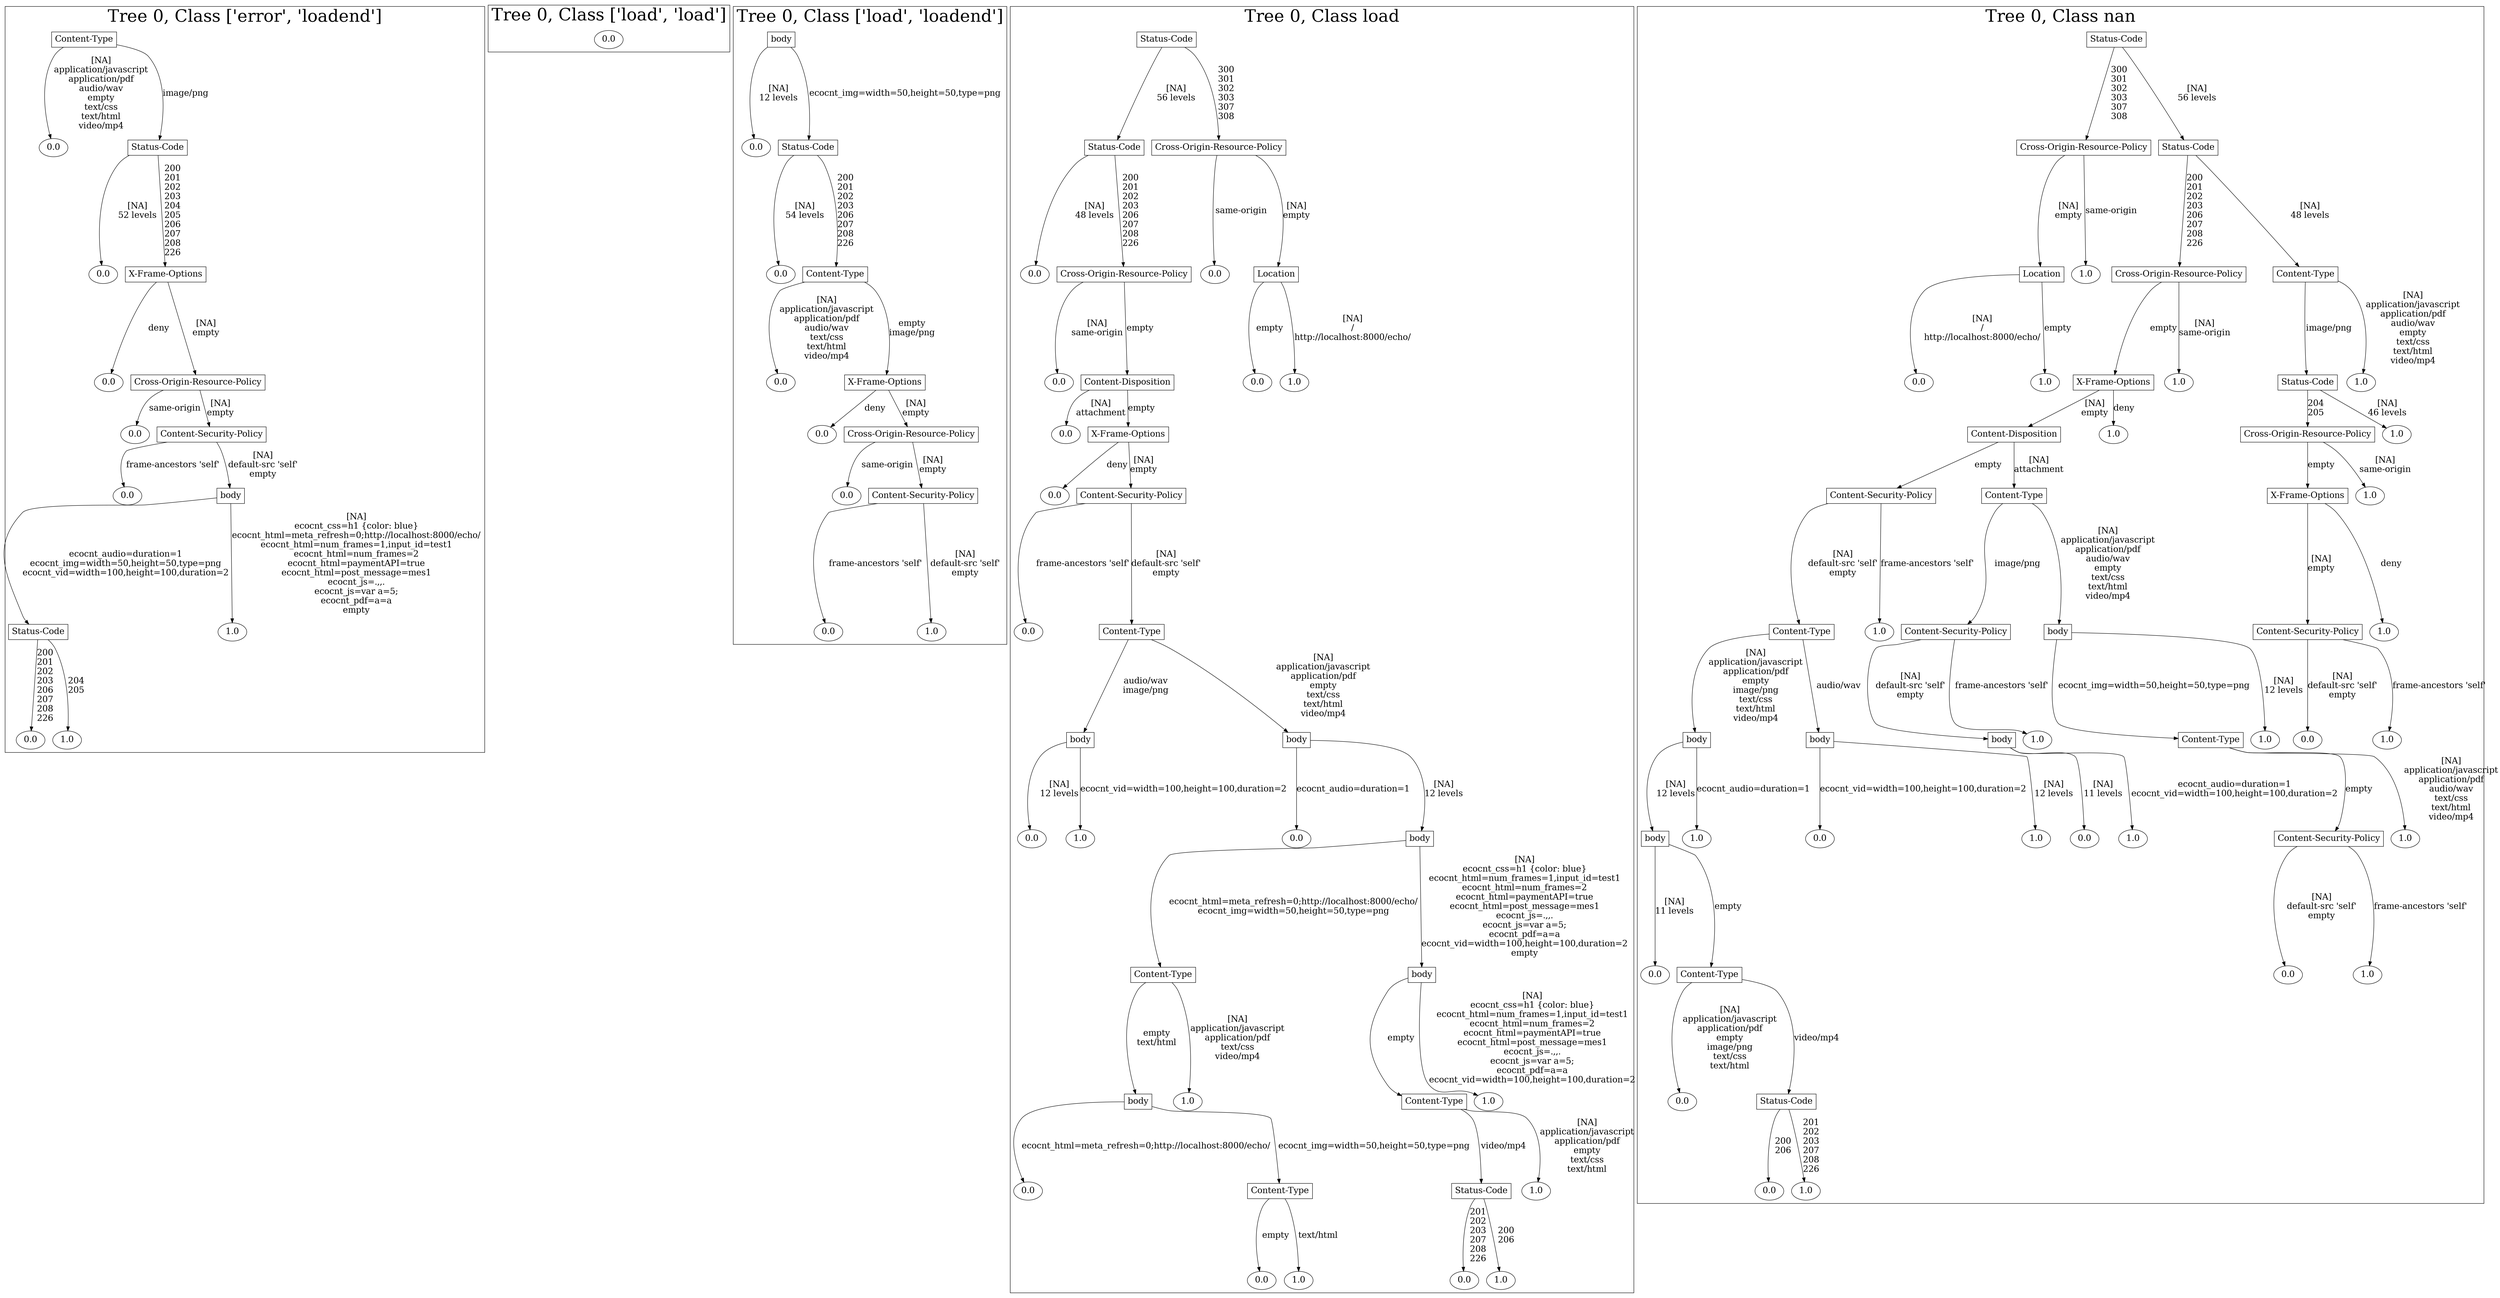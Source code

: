 /*
Generated by:
    http://https://github.com/h2oai/h2o-3/tree/master/h2o-genmodel/src/main/java/hex/genmodel/tools/PrintMojo.java
*/

/*
On a mac:

$ brew install graphviz
$ dot -Tpng file.gv -o file.png
$ open file.png
*/

digraph G {

subgraph cluster_0 {
/* Nodes */

/* Level 0 */
{
"SG_0_Node_0" [shape=box, fontsize=20, label="Content-Type"]
}

/* Level 1 */
{
"SG_0_Node_7" [fontsize=20, label="0.0"]
"SG_0_Node_1" [shape=box, fontsize=20, label="Status-Code"]
}

/* Level 2 */
{
"SG_0_Node_8" [fontsize=20, label="0.0"]
"SG_0_Node_2" [shape=box, fontsize=20, label="X-Frame-Options"]
}

/* Level 3 */
{
"SG_0_Node_9" [fontsize=20, label="0.0"]
"SG_0_Node_3" [shape=box, fontsize=20, label="Cross-Origin-Resource-Policy"]
}

/* Level 4 */
{
"SG_0_Node_10" [fontsize=20, label="0.0"]
"SG_0_Node_4" [shape=box, fontsize=20, label="Content-Security-Policy"]
}

/* Level 5 */
{
"SG_0_Node_11" [fontsize=20, label="0.0"]
"SG_0_Node_5" [shape=box, fontsize=20, label="body"]
}

/* Level 6 */
{
"SG_0_Node_6" [shape=box, fontsize=20, label="Status-Code"]
"SG_0_Node_12" [fontsize=20, label="1.0"]
}

/* Level 7 */
{
"SG_0_Node_13" [fontsize=20, label="0.0"]
"SG_0_Node_14" [fontsize=20, label="1.0"]
}

/* Edges */
"SG_0_Node_0" -> "SG_0_Node_7" [fontsize=20, label="[NA]
application/javascript
application/pdf
audio/wav
empty
text/css
text/html
video/mp4
"]
"SG_0_Node_0" -> "SG_0_Node_1" [fontsize=20, label="image/png
"]
"SG_0_Node_1" -> "SG_0_Node_8" [fontsize=20, label="[NA]
52 levels
"]
"SG_0_Node_1" -> "SG_0_Node_2" [fontsize=20, label="200
201
202
203
204
205
206
207
208
226
"]
"SG_0_Node_2" -> "SG_0_Node_9" [fontsize=20, label="deny
"]
"SG_0_Node_2" -> "SG_0_Node_3" [fontsize=20, label="[NA]
empty
"]
"SG_0_Node_3" -> "SG_0_Node_10" [fontsize=20, label="same-origin
"]
"SG_0_Node_3" -> "SG_0_Node_4" [fontsize=20, label="[NA]
empty
"]
"SG_0_Node_4" -> "SG_0_Node_11" [fontsize=20, label="frame-ancestors 'self'
"]
"SG_0_Node_4" -> "SG_0_Node_5" [fontsize=20, label="[NA]
default-src 'self'
empty
"]
"SG_0_Node_5" -> "SG_0_Node_6" [fontsize=20, label="ecocnt_audio=duration=1
ecocnt_img=width=50,height=50,type=png
ecocnt_vid=width=100,height=100,duration=2
"]
"SG_0_Node_5" -> "SG_0_Node_12" [fontsize=20, label="[NA]
ecocnt_css=h1 {color: blue}
ecocnt_html=meta_refresh=0;http://localhost:8000/echo/
ecocnt_html=num_frames=1,input_id=test1
ecocnt_html=num_frames=2
ecocnt_html=paymentAPI=true
ecocnt_html=post_message=mes1
ecocnt_js=.,,.
ecocnt_js=var a=5;
ecocnt_pdf=a=a
empty
"]
"SG_0_Node_6" -> "SG_0_Node_13" [fontsize=20, label="200
201
202
203
206
207
208
226
"]
"SG_0_Node_6" -> "SG_0_Node_14" [fontsize=20, label="204
205
"]

fontsize=40
label="Tree 0, Class ['error', 'loadend']"
}

subgraph cluster_1 {
/* Nodes */

/* Level 0 */
{
"SG_1_Node_0" [fontsize=20, label="0.0"]
}

/* Edges */

fontsize=40
label="Tree 0, Class ['load', 'load']"
}

subgraph cluster_2 {
/* Nodes */

/* Level 0 */
{
"SG_2_Node_0" [shape=box, fontsize=20, label="body"]
}

/* Level 1 */
{
"SG_2_Node_6" [fontsize=20, label="0.0"]
"SG_2_Node_1" [shape=box, fontsize=20, label="Status-Code"]
}

/* Level 2 */
{
"SG_2_Node_7" [fontsize=20, label="0.0"]
"SG_2_Node_2" [shape=box, fontsize=20, label="Content-Type"]
}

/* Level 3 */
{
"SG_2_Node_8" [fontsize=20, label="0.0"]
"SG_2_Node_3" [shape=box, fontsize=20, label="X-Frame-Options"]
}

/* Level 4 */
{
"SG_2_Node_9" [fontsize=20, label="0.0"]
"SG_2_Node_4" [shape=box, fontsize=20, label="Cross-Origin-Resource-Policy"]
}

/* Level 5 */
{
"SG_2_Node_10" [fontsize=20, label="0.0"]
"SG_2_Node_5" [shape=box, fontsize=20, label="Content-Security-Policy"]
}

/* Level 6 */
{
"SG_2_Node_11" [fontsize=20, label="0.0"]
"SG_2_Node_12" [fontsize=20, label="1.0"]
}

/* Edges */
"SG_2_Node_0" -> "SG_2_Node_6" [fontsize=20, label="[NA]
12 levels
"]
"SG_2_Node_0" -> "SG_2_Node_1" [fontsize=20, label="ecocnt_img=width=50,height=50,type=png
"]
"SG_2_Node_1" -> "SG_2_Node_7" [fontsize=20, label="[NA]
54 levels
"]
"SG_2_Node_1" -> "SG_2_Node_2" [fontsize=20, label="200
201
202
203
206
207
208
226
"]
"SG_2_Node_2" -> "SG_2_Node_8" [fontsize=20, label="[NA]
application/javascript
application/pdf
audio/wav
text/css
text/html
video/mp4
"]
"SG_2_Node_2" -> "SG_2_Node_3" [fontsize=20, label="empty
image/png
"]
"SG_2_Node_3" -> "SG_2_Node_9" [fontsize=20, label="deny
"]
"SG_2_Node_3" -> "SG_2_Node_4" [fontsize=20, label="[NA]
empty
"]
"SG_2_Node_4" -> "SG_2_Node_10" [fontsize=20, label="same-origin
"]
"SG_2_Node_4" -> "SG_2_Node_5" [fontsize=20, label="[NA]
empty
"]
"SG_2_Node_5" -> "SG_2_Node_11" [fontsize=20, label="frame-ancestors 'self'
"]
"SG_2_Node_5" -> "SG_2_Node_12" [fontsize=20, label="[NA]
default-src 'self'
empty
"]

fontsize=40
label="Tree 0, Class ['load', 'loadend']"
}

subgraph cluster_3 {
/* Nodes */

/* Level 0 */
{
"SG_3_Node_0" [shape=box, fontsize=20, label="Status-Code"]
}

/* Level 1 */
{
"SG_3_Node_1" [shape=box, fontsize=20, label="Status-Code"]
"SG_3_Node_2" [shape=box, fontsize=20, label="Cross-Origin-Resource-Policy"]
}

/* Level 2 */
{
"SG_3_Node_18" [fontsize=20, label="0.0"]
"SG_3_Node_3" [shape=box, fontsize=20, label="Cross-Origin-Resource-Policy"]
"SG_3_Node_19" [fontsize=20, label="0.0"]
"SG_3_Node_4" [shape=box, fontsize=20, label="Location"]
}

/* Level 3 */
{
"SG_3_Node_20" [fontsize=20, label="0.0"]
"SG_3_Node_5" [shape=box, fontsize=20, label="Content-Disposition"]
"SG_3_Node_21" [fontsize=20, label="0.0"]
"SG_3_Node_22" [fontsize=20, label="1.0"]
}

/* Level 4 */
{
"SG_3_Node_23" [fontsize=20, label="0.0"]
"SG_3_Node_6" [shape=box, fontsize=20, label="X-Frame-Options"]
}

/* Level 5 */
{
"SG_3_Node_24" [fontsize=20, label="0.0"]
"SG_3_Node_7" [shape=box, fontsize=20, label="Content-Security-Policy"]
}

/* Level 6 */
{
"SG_3_Node_25" [fontsize=20, label="0.0"]
"SG_3_Node_8" [shape=box, fontsize=20, label="Content-Type"]
}

/* Level 7 */
{
"SG_3_Node_9" [shape=box, fontsize=20, label="body"]
"SG_3_Node_10" [shape=box, fontsize=20, label="body"]
}

/* Level 8 */
{
"SG_3_Node_26" [fontsize=20, label="0.0"]
"SG_3_Node_27" [fontsize=20, label="1.0"]
"SG_3_Node_28" [fontsize=20, label="0.0"]
"SG_3_Node_11" [shape=box, fontsize=20, label="body"]
}

/* Level 9 */
{
"SG_3_Node_12" [shape=box, fontsize=20, label="Content-Type"]
"SG_3_Node_13" [shape=box, fontsize=20, label="body"]
}

/* Level 10 */
{
"SG_3_Node_14" [shape=box, fontsize=20, label="body"]
"SG_3_Node_29" [fontsize=20, label="1.0"]
"SG_3_Node_15" [shape=box, fontsize=20, label="Content-Type"]
"SG_3_Node_30" [fontsize=20, label="1.0"]
}

/* Level 11 */
{
"SG_3_Node_31" [fontsize=20, label="0.0"]
"SG_3_Node_16" [shape=box, fontsize=20, label="Content-Type"]
"SG_3_Node_17" [shape=box, fontsize=20, label="Status-Code"]
"SG_3_Node_32" [fontsize=20, label="1.0"]
}

/* Level 12 */
{
"SG_3_Node_33" [fontsize=20, label="0.0"]
"SG_3_Node_34" [fontsize=20, label="1.0"]
"SG_3_Node_35" [fontsize=20, label="0.0"]
"SG_3_Node_36" [fontsize=20, label="1.0"]
}

/* Edges */
"SG_3_Node_0" -> "SG_3_Node_1" [fontsize=20, label="[NA]
56 levels
"]
"SG_3_Node_0" -> "SG_3_Node_2" [fontsize=20, label="300
301
302
303
307
308
"]
"SG_3_Node_2" -> "SG_3_Node_19" [fontsize=20, label="same-origin
"]
"SG_3_Node_2" -> "SG_3_Node_4" [fontsize=20, label="[NA]
empty
"]
"SG_3_Node_4" -> "SG_3_Node_21" [fontsize=20, label="empty
"]
"SG_3_Node_4" -> "SG_3_Node_22" [fontsize=20, label="[NA]
/
http://localhost:8000/echo/
"]
"SG_3_Node_1" -> "SG_3_Node_18" [fontsize=20, label="[NA]
48 levels
"]
"SG_3_Node_1" -> "SG_3_Node_3" [fontsize=20, label="200
201
202
203
206
207
208
226
"]
"SG_3_Node_3" -> "SG_3_Node_20" [fontsize=20, label="[NA]
same-origin
"]
"SG_3_Node_3" -> "SG_3_Node_5" [fontsize=20, label="empty
"]
"SG_3_Node_5" -> "SG_3_Node_23" [fontsize=20, label="[NA]
attachment
"]
"SG_3_Node_5" -> "SG_3_Node_6" [fontsize=20, label="empty
"]
"SG_3_Node_6" -> "SG_3_Node_24" [fontsize=20, label="deny
"]
"SG_3_Node_6" -> "SG_3_Node_7" [fontsize=20, label="[NA]
empty
"]
"SG_3_Node_7" -> "SG_3_Node_25" [fontsize=20, label="frame-ancestors 'self'
"]
"SG_3_Node_7" -> "SG_3_Node_8" [fontsize=20, label="[NA]
default-src 'self'
empty
"]
"SG_3_Node_8" -> "SG_3_Node_9" [fontsize=20, label="audio/wav
image/png
"]
"SG_3_Node_8" -> "SG_3_Node_10" [fontsize=20, label="[NA]
application/javascript
application/pdf
empty
text/css
text/html
video/mp4
"]
"SG_3_Node_10" -> "SG_3_Node_28" [fontsize=20, label="ecocnt_audio=duration=1
"]
"SG_3_Node_10" -> "SG_3_Node_11" [fontsize=20, label="[NA]
12 levels
"]
"SG_3_Node_11" -> "SG_3_Node_12" [fontsize=20, label="ecocnt_html=meta_refresh=0;http://localhost:8000/echo/
ecocnt_img=width=50,height=50,type=png
"]
"SG_3_Node_11" -> "SG_3_Node_13" [fontsize=20, label="[NA]
ecocnt_css=h1 {color: blue}
ecocnt_html=num_frames=1,input_id=test1
ecocnt_html=num_frames=2
ecocnt_html=paymentAPI=true
ecocnt_html=post_message=mes1
ecocnt_js=.,,.
ecocnt_js=var a=5;
ecocnt_pdf=a=a
ecocnt_vid=width=100,height=100,duration=2
empty
"]
"SG_3_Node_13" -> "SG_3_Node_15" [fontsize=20, label="empty
"]
"SG_3_Node_13" -> "SG_3_Node_30" [fontsize=20, label="[NA]
ecocnt_css=h1 {color: blue}
ecocnt_html=num_frames=1,input_id=test1
ecocnt_html=num_frames=2
ecocnt_html=paymentAPI=true
ecocnt_html=post_message=mes1
ecocnt_js=.,,.
ecocnt_js=var a=5;
ecocnt_pdf=a=a
ecocnt_vid=width=100,height=100,duration=2
"]
"SG_3_Node_15" -> "SG_3_Node_17" [fontsize=20, label="video/mp4
"]
"SG_3_Node_15" -> "SG_3_Node_32" [fontsize=20, label="[NA]
application/javascript
application/pdf
empty
text/css
text/html
"]
"SG_3_Node_17" -> "SG_3_Node_35" [fontsize=20, label="201
202
203
207
208
226
"]
"SG_3_Node_17" -> "SG_3_Node_36" [fontsize=20, label="200
206
"]
"SG_3_Node_12" -> "SG_3_Node_14" [fontsize=20, label="empty
text/html
"]
"SG_3_Node_12" -> "SG_3_Node_29" [fontsize=20, label="[NA]
application/javascript
application/pdf
text/css
video/mp4
"]
"SG_3_Node_14" -> "SG_3_Node_31" [fontsize=20, label="ecocnt_html=meta_refresh=0;http://localhost:8000/echo/
"]
"SG_3_Node_14" -> "SG_3_Node_16" [fontsize=20, label="ecocnt_img=width=50,height=50,type=png
"]
"SG_3_Node_16" -> "SG_3_Node_33" [fontsize=20, label="empty
"]
"SG_3_Node_16" -> "SG_3_Node_34" [fontsize=20, label="text/html
"]
"SG_3_Node_9" -> "SG_3_Node_26" [fontsize=20, label="[NA]
12 levels
"]
"SG_3_Node_9" -> "SG_3_Node_27" [fontsize=20, label="ecocnt_vid=width=100,height=100,duration=2
"]

fontsize=40
label="Tree 0, Class load"
}

subgraph cluster_4 {
/* Nodes */

/* Level 0 */
{
"SG_4_Node_0" [shape=box, fontsize=20, label="Status-Code"]
}

/* Level 1 */
{
"SG_4_Node_1" [shape=box, fontsize=20, label="Cross-Origin-Resource-Policy"]
"SG_4_Node_2" [shape=box, fontsize=20, label="Status-Code"]
}

/* Level 2 */
{
"SG_4_Node_3" [shape=box, fontsize=20, label="Location"]
"SG_4_Node_25" [fontsize=20, label="1.0"]
"SG_4_Node_4" [shape=box, fontsize=20, label="Cross-Origin-Resource-Policy"]
"SG_4_Node_5" [shape=box, fontsize=20, label="Content-Type"]
}

/* Level 3 */
{
"SG_4_Node_26" [fontsize=20, label="0.0"]
"SG_4_Node_27" [fontsize=20, label="1.0"]
"SG_4_Node_6" [shape=box, fontsize=20, label="X-Frame-Options"]
"SG_4_Node_28" [fontsize=20, label="1.0"]
"SG_4_Node_7" [shape=box, fontsize=20, label="Status-Code"]
"SG_4_Node_29" [fontsize=20, label="1.0"]
}

/* Level 4 */
{
"SG_4_Node_8" [shape=box, fontsize=20, label="Content-Disposition"]
"SG_4_Node_30" [fontsize=20, label="1.0"]
"SG_4_Node_9" [shape=box, fontsize=20, label="Cross-Origin-Resource-Policy"]
"SG_4_Node_31" [fontsize=20, label="1.0"]
}

/* Level 5 */
{
"SG_4_Node_10" [shape=box, fontsize=20, label="Content-Security-Policy"]
"SG_4_Node_11" [shape=box, fontsize=20, label="Content-Type"]
"SG_4_Node_12" [shape=box, fontsize=20, label="X-Frame-Options"]
"SG_4_Node_32" [fontsize=20, label="1.0"]
}

/* Level 6 */
{
"SG_4_Node_13" [shape=box, fontsize=20, label="Content-Type"]
"SG_4_Node_33" [fontsize=20, label="1.0"]
"SG_4_Node_14" [shape=box, fontsize=20, label="Content-Security-Policy"]
"SG_4_Node_15" [shape=box, fontsize=20, label="body"]
"SG_4_Node_16" [shape=box, fontsize=20, label="Content-Security-Policy"]
"SG_4_Node_34" [fontsize=20, label="1.0"]
}

/* Level 7 */
{
"SG_4_Node_17" [shape=box, fontsize=20, label="body"]
"SG_4_Node_18" [shape=box, fontsize=20, label="body"]
"SG_4_Node_19" [shape=box, fontsize=20, label="body"]
"SG_4_Node_35" [fontsize=20, label="1.0"]
"SG_4_Node_20" [shape=box, fontsize=20, label="Content-Type"]
"SG_4_Node_36" [fontsize=20, label="1.0"]
"SG_4_Node_37" [fontsize=20, label="0.0"]
"SG_4_Node_38" [fontsize=20, label="1.0"]
}

/* Level 8 */
{
"SG_4_Node_21" [shape=box, fontsize=20, label="body"]
"SG_4_Node_39" [fontsize=20, label="1.0"]
"SG_4_Node_40" [fontsize=20, label="0.0"]
"SG_4_Node_41" [fontsize=20, label="1.0"]
"SG_4_Node_42" [fontsize=20, label="0.0"]
"SG_4_Node_43" [fontsize=20, label="1.0"]
"SG_4_Node_22" [shape=box, fontsize=20, label="Content-Security-Policy"]
"SG_4_Node_44" [fontsize=20, label="1.0"]
}

/* Level 9 */
{
"SG_4_Node_45" [fontsize=20, label="0.0"]
"SG_4_Node_23" [shape=box, fontsize=20, label="Content-Type"]
"SG_4_Node_46" [fontsize=20, label="0.0"]
"SG_4_Node_47" [fontsize=20, label="1.0"]
}

/* Level 10 */
{
"SG_4_Node_48" [fontsize=20, label="0.0"]
"SG_4_Node_24" [shape=box, fontsize=20, label="Status-Code"]
}

/* Level 11 */
{
"SG_4_Node_49" [fontsize=20, label="0.0"]
"SG_4_Node_50" [fontsize=20, label="1.0"]
}

/* Edges */
"SG_4_Node_0" -> "SG_4_Node_1" [fontsize=20, label="300
301
302
303
307
308
"]
"SG_4_Node_0" -> "SG_4_Node_2" [fontsize=20, label="[NA]
56 levels
"]
"SG_4_Node_2" -> "SG_4_Node_4" [fontsize=20, label="200
201
202
203
206
207
208
226
"]
"SG_4_Node_2" -> "SG_4_Node_5" [fontsize=20, label="[NA]
48 levels
"]
"SG_4_Node_5" -> "SG_4_Node_7" [fontsize=20, label="image/png
"]
"SG_4_Node_5" -> "SG_4_Node_29" [fontsize=20, label="[NA]
application/javascript
application/pdf
audio/wav
empty
text/css
text/html
video/mp4
"]
"SG_4_Node_7" -> "SG_4_Node_9" [fontsize=20, label="204
205
"]
"SG_4_Node_7" -> "SG_4_Node_31" [fontsize=20, label="[NA]
46 levels
"]
"SG_4_Node_9" -> "SG_4_Node_12" [fontsize=20, label="empty
"]
"SG_4_Node_9" -> "SG_4_Node_32" [fontsize=20, label="[NA]
same-origin
"]
"SG_4_Node_12" -> "SG_4_Node_16" [fontsize=20, label="[NA]
empty
"]
"SG_4_Node_12" -> "SG_4_Node_34" [fontsize=20, label="deny
"]
"SG_4_Node_16" -> "SG_4_Node_37" [fontsize=20, label="[NA]
default-src 'self'
empty
"]
"SG_4_Node_16" -> "SG_4_Node_38" [fontsize=20, label="frame-ancestors 'self'
"]
"SG_4_Node_4" -> "SG_4_Node_6" [fontsize=20, label="empty
"]
"SG_4_Node_4" -> "SG_4_Node_28" [fontsize=20, label="[NA]
same-origin
"]
"SG_4_Node_6" -> "SG_4_Node_8" [fontsize=20, label="[NA]
empty
"]
"SG_4_Node_6" -> "SG_4_Node_30" [fontsize=20, label="deny
"]
"SG_4_Node_8" -> "SG_4_Node_10" [fontsize=20, label="empty
"]
"SG_4_Node_8" -> "SG_4_Node_11" [fontsize=20, label="[NA]
attachment
"]
"SG_4_Node_11" -> "SG_4_Node_14" [fontsize=20, label="image/png
"]
"SG_4_Node_11" -> "SG_4_Node_15" [fontsize=20, label="[NA]
application/javascript
application/pdf
audio/wav
empty
text/css
text/html
video/mp4
"]
"SG_4_Node_15" -> "SG_4_Node_20" [fontsize=20, label="ecocnt_img=width=50,height=50,type=png
"]
"SG_4_Node_15" -> "SG_4_Node_36" [fontsize=20, label="[NA]
12 levels
"]
"SG_4_Node_20" -> "SG_4_Node_22" [fontsize=20, label="empty
"]
"SG_4_Node_20" -> "SG_4_Node_44" [fontsize=20, label="[NA]
application/javascript
application/pdf
audio/wav
text/css
text/html
video/mp4
"]
"SG_4_Node_22" -> "SG_4_Node_46" [fontsize=20, label="[NA]
default-src 'self'
empty
"]
"SG_4_Node_22" -> "SG_4_Node_47" [fontsize=20, label="frame-ancestors 'self'
"]
"SG_4_Node_14" -> "SG_4_Node_19" [fontsize=20, label="[NA]
default-src 'self'
empty
"]
"SG_4_Node_14" -> "SG_4_Node_35" [fontsize=20, label="frame-ancestors 'self'
"]
"SG_4_Node_19" -> "SG_4_Node_42" [fontsize=20, label="[NA]
11 levels
"]
"SG_4_Node_19" -> "SG_4_Node_43" [fontsize=20, label="ecocnt_audio=duration=1
ecocnt_vid=width=100,height=100,duration=2
"]
"SG_4_Node_10" -> "SG_4_Node_13" [fontsize=20, label="[NA]
default-src 'self'
empty
"]
"SG_4_Node_10" -> "SG_4_Node_33" [fontsize=20, label="frame-ancestors 'self'
"]
"SG_4_Node_13" -> "SG_4_Node_17" [fontsize=20, label="[NA]
application/javascript
application/pdf
empty
image/png
text/css
text/html
video/mp4
"]
"SG_4_Node_13" -> "SG_4_Node_18" [fontsize=20, label="audio/wav
"]
"SG_4_Node_18" -> "SG_4_Node_40" [fontsize=20, label="ecocnt_vid=width=100,height=100,duration=2
"]
"SG_4_Node_18" -> "SG_4_Node_41" [fontsize=20, label="[NA]
12 levels
"]
"SG_4_Node_17" -> "SG_4_Node_21" [fontsize=20, label="[NA]
12 levels
"]
"SG_4_Node_17" -> "SG_4_Node_39" [fontsize=20, label="ecocnt_audio=duration=1
"]
"SG_4_Node_21" -> "SG_4_Node_45" [fontsize=20, label="[NA]
11 levels
"]
"SG_4_Node_21" -> "SG_4_Node_23" [fontsize=20, label="empty
"]
"SG_4_Node_23" -> "SG_4_Node_48" [fontsize=20, label="[NA]
application/javascript
application/pdf
empty
image/png
text/css
text/html
"]
"SG_4_Node_23" -> "SG_4_Node_24" [fontsize=20, label="video/mp4
"]
"SG_4_Node_24" -> "SG_4_Node_49" [fontsize=20, label="200
206
"]
"SG_4_Node_24" -> "SG_4_Node_50" [fontsize=20, label="201
202
203
207
208
226
"]
"SG_4_Node_1" -> "SG_4_Node_3" [fontsize=20, label="[NA]
empty
"]
"SG_4_Node_1" -> "SG_4_Node_25" [fontsize=20, label="same-origin
"]
"SG_4_Node_3" -> "SG_4_Node_26" [fontsize=20, label="[NA]
/
http://localhost:8000/echo/
"]
"SG_4_Node_3" -> "SG_4_Node_27" [fontsize=20, label="empty
"]

fontsize=40
label="Tree 0, Class nan"
}

}


